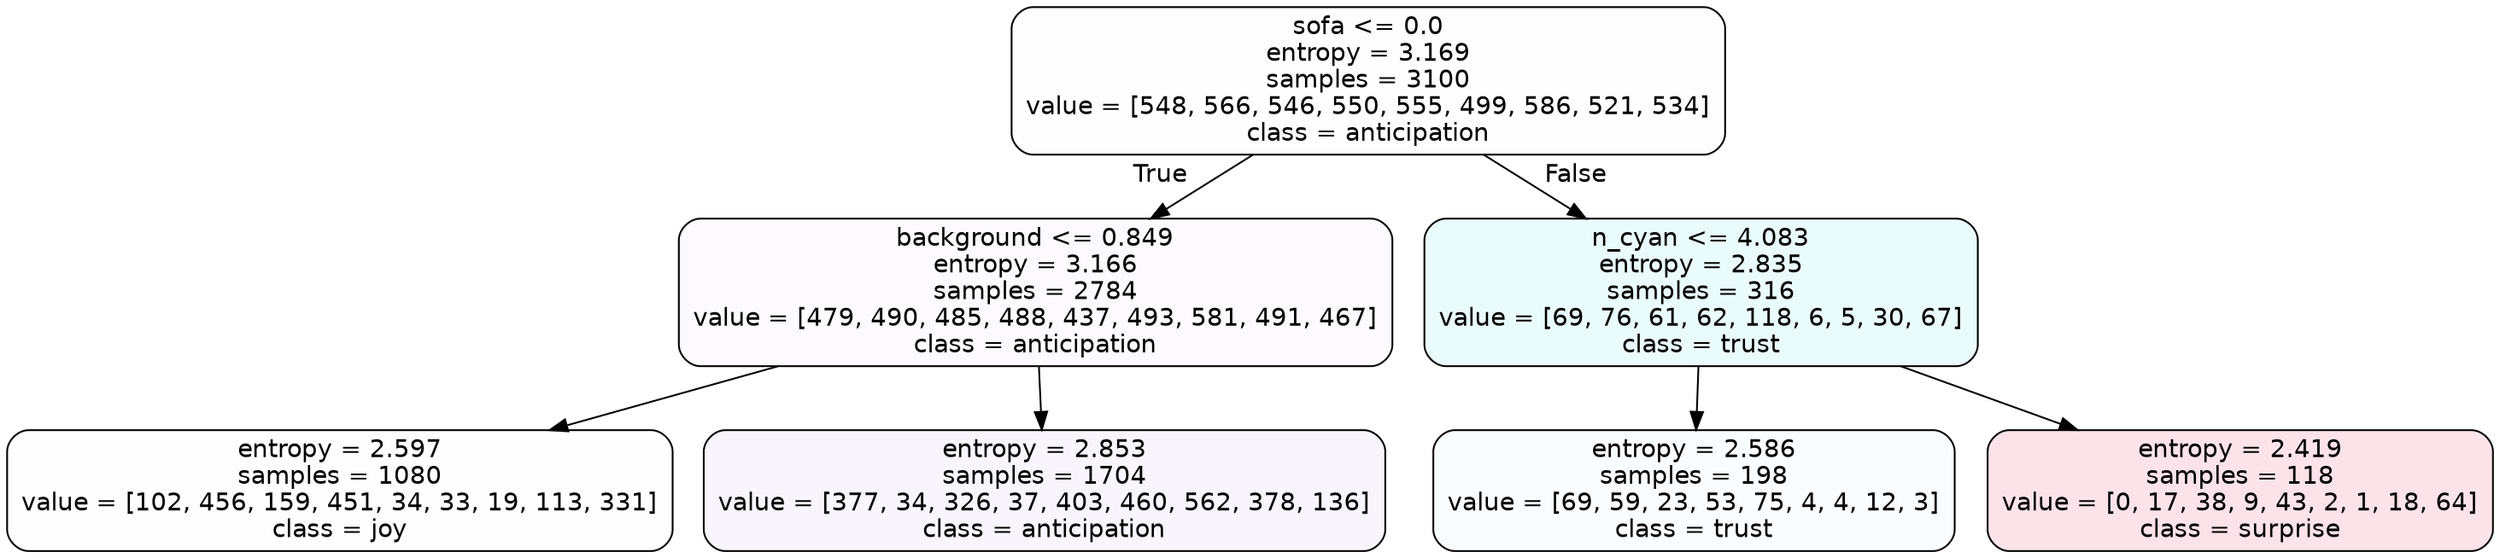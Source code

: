 digraph Tree {
node [shape=box, style="filled, rounded", color="black", fontname=helvetica] ;
edge [fontname=helvetica] ;
0 [label="sofa <= 0.0\nentropy = 3.169\nsamples = 3100\nvalue = [548, 566, 546, 550, 555, 499, 586, 521, 534]\nclass = anticipation", fillcolor="#8139e501"] ;
1 [label="background <= 0.849\nentropy = 3.166\nsamples = 2784\nvalue = [479, 490, 485, 488, 437, 493, 581, 491, 467]\nclass = anticipation", fillcolor="#8139e506"] ;
0 -> 1 [labeldistance=2.5, labelangle=45, headlabel="True"] ;
2 [label="entropy = 2.597\nsamples = 1080\nvalue = [102, 456, 159, 451, 34, 33, 19, 113, 331]\nclass = joy", fillcolor="#d7e53901"] ;
1 -> 2 ;
3 [label="entropy = 2.853\nsamples = 1704\nvalue = [377, 34, 326, 37, 403, 460, 562, 378, 136]\nclass = anticipation", fillcolor="#8139e50c"] ;
1 -> 3 ;
4 [label="n_cyan <= 4.083\nentropy = 2.835\nsamples = 316\nvalue = [69, 76, 61, 62, 118, 6, 5, 30, 67]\nclass = trust", fillcolor="#39d7e51a"] ;
0 -> 4 [labeldistance=2.5, labelangle=-45, headlabel="False"] ;
5 [label="entropy = 2.586\nsamples = 198\nvalue = [69, 59, 23, 53, 75, 4, 4, 12, 3]\nclass = trust", fillcolor="#39d7e507"] ;
4 -> 5 ;
6 [label="entropy = 2.419\nsamples = 118\nvalue = [0, 17, 38, 9, 43, 2, 1, 18, 64]\nclass = surprise", fillcolor="#e5396424"] ;
4 -> 6 ;
}